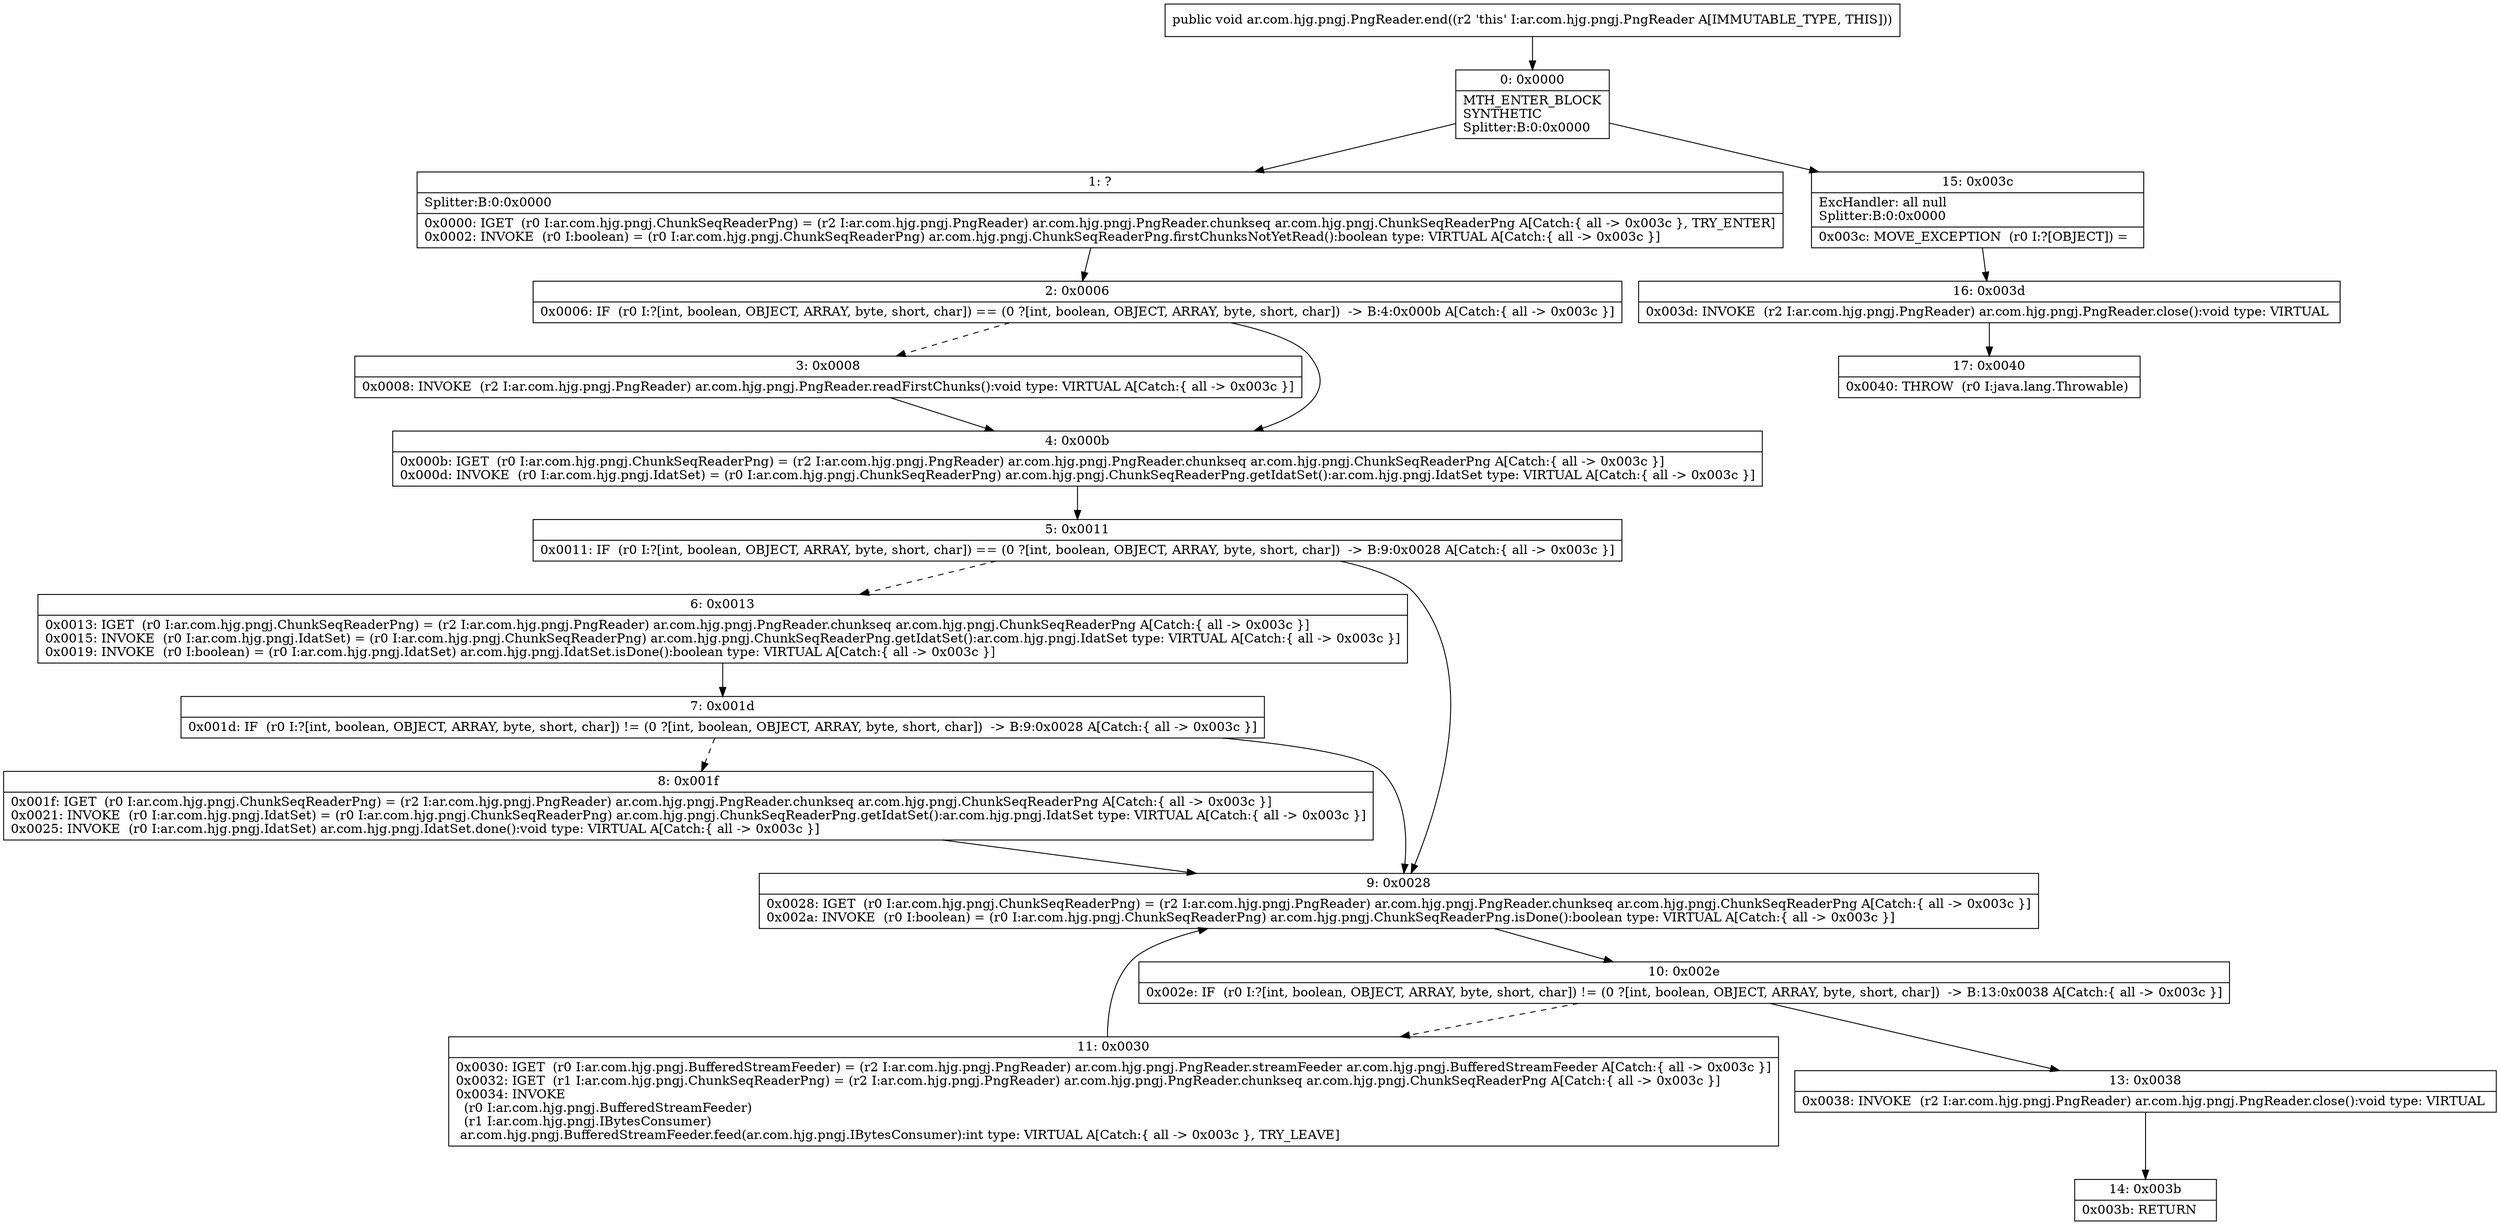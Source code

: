 digraph "CFG forar.com.hjg.pngj.PngReader.end()V" {
Node_0 [shape=record,label="{0\:\ 0x0000|MTH_ENTER_BLOCK\lSYNTHETIC\lSplitter:B:0:0x0000\l}"];
Node_1 [shape=record,label="{1\:\ ?|Splitter:B:0:0x0000\l|0x0000: IGET  (r0 I:ar.com.hjg.pngj.ChunkSeqReaderPng) = (r2 I:ar.com.hjg.pngj.PngReader) ar.com.hjg.pngj.PngReader.chunkseq ar.com.hjg.pngj.ChunkSeqReaderPng A[Catch:\{ all \-\> 0x003c \}, TRY_ENTER]\l0x0002: INVOKE  (r0 I:boolean) = (r0 I:ar.com.hjg.pngj.ChunkSeqReaderPng) ar.com.hjg.pngj.ChunkSeqReaderPng.firstChunksNotYetRead():boolean type: VIRTUAL A[Catch:\{ all \-\> 0x003c \}]\l}"];
Node_2 [shape=record,label="{2\:\ 0x0006|0x0006: IF  (r0 I:?[int, boolean, OBJECT, ARRAY, byte, short, char]) == (0 ?[int, boolean, OBJECT, ARRAY, byte, short, char])  \-\> B:4:0x000b A[Catch:\{ all \-\> 0x003c \}]\l}"];
Node_3 [shape=record,label="{3\:\ 0x0008|0x0008: INVOKE  (r2 I:ar.com.hjg.pngj.PngReader) ar.com.hjg.pngj.PngReader.readFirstChunks():void type: VIRTUAL A[Catch:\{ all \-\> 0x003c \}]\l}"];
Node_4 [shape=record,label="{4\:\ 0x000b|0x000b: IGET  (r0 I:ar.com.hjg.pngj.ChunkSeqReaderPng) = (r2 I:ar.com.hjg.pngj.PngReader) ar.com.hjg.pngj.PngReader.chunkseq ar.com.hjg.pngj.ChunkSeqReaderPng A[Catch:\{ all \-\> 0x003c \}]\l0x000d: INVOKE  (r0 I:ar.com.hjg.pngj.IdatSet) = (r0 I:ar.com.hjg.pngj.ChunkSeqReaderPng) ar.com.hjg.pngj.ChunkSeqReaderPng.getIdatSet():ar.com.hjg.pngj.IdatSet type: VIRTUAL A[Catch:\{ all \-\> 0x003c \}]\l}"];
Node_5 [shape=record,label="{5\:\ 0x0011|0x0011: IF  (r0 I:?[int, boolean, OBJECT, ARRAY, byte, short, char]) == (0 ?[int, boolean, OBJECT, ARRAY, byte, short, char])  \-\> B:9:0x0028 A[Catch:\{ all \-\> 0x003c \}]\l}"];
Node_6 [shape=record,label="{6\:\ 0x0013|0x0013: IGET  (r0 I:ar.com.hjg.pngj.ChunkSeqReaderPng) = (r2 I:ar.com.hjg.pngj.PngReader) ar.com.hjg.pngj.PngReader.chunkseq ar.com.hjg.pngj.ChunkSeqReaderPng A[Catch:\{ all \-\> 0x003c \}]\l0x0015: INVOKE  (r0 I:ar.com.hjg.pngj.IdatSet) = (r0 I:ar.com.hjg.pngj.ChunkSeqReaderPng) ar.com.hjg.pngj.ChunkSeqReaderPng.getIdatSet():ar.com.hjg.pngj.IdatSet type: VIRTUAL A[Catch:\{ all \-\> 0x003c \}]\l0x0019: INVOKE  (r0 I:boolean) = (r0 I:ar.com.hjg.pngj.IdatSet) ar.com.hjg.pngj.IdatSet.isDone():boolean type: VIRTUAL A[Catch:\{ all \-\> 0x003c \}]\l}"];
Node_7 [shape=record,label="{7\:\ 0x001d|0x001d: IF  (r0 I:?[int, boolean, OBJECT, ARRAY, byte, short, char]) != (0 ?[int, boolean, OBJECT, ARRAY, byte, short, char])  \-\> B:9:0x0028 A[Catch:\{ all \-\> 0x003c \}]\l}"];
Node_8 [shape=record,label="{8\:\ 0x001f|0x001f: IGET  (r0 I:ar.com.hjg.pngj.ChunkSeqReaderPng) = (r2 I:ar.com.hjg.pngj.PngReader) ar.com.hjg.pngj.PngReader.chunkseq ar.com.hjg.pngj.ChunkSeqReaderPng A[Catch:\{ all \-\> 0x003c \}]\l0x0021: INVOKE  (r0 I:ar.com.hjg.pngj.IdatSet) = (r0 I:ar.com.hjg.pngj.ChunkSeqReaderPng) ar.com.hjg.pngj.ChunkSeqReaderPng.getIdatSet():ar.com.hjg.pngj.IdatSet type: VIRTUAL A[Catch:\{ all \-\> 0x003c \}]\l0x0025: INVOKE  (r0 I:ar.com.hjg.pngj.IdatSet) ar.com.hjg.pngj.IdatSet.done():void type: VIRTUAL A[Catch:\{ all \-\> 0x003c \}]\l}"];
Node_9 [shape=record,label="{9\:\ 0x0028|0x0028: IGET  (r0 I:ar.com.hjg.pngj.ChunkSeqReaderPng) = (r2 I:ar.com.hjg.pngj.PngReader) ar.com.hjg.pngj.PngReader.chunkseq ar.com.hjg.pngj.ChunkSeqReaderPng A[Catch:\{ all \-\> 0x003c \}]\l0x002a: INVOKE  (r0 I:boolean) = (r0 I:ar.com.hjg.pngj.ChunkSeqReaderPng) ar.com.hjg.pngj.ChunkSeqReaderPng.isDone():boolean type: VIRTUAL A[Catch:\{ all \-\> 0x003c \}]\l}"];
Node_10 [shape=record,label="{10\:\ 0x002e|0x002e: IF  (r0 I:?[int, boolean, OBJECT, ARRAY, byte, short, char]) != (0 ?[int, boolean, OBJECT, ARRAY, byte, short, char])  \-\> B:13:0x0038 A[Catch:\{ all \-\> 0x003c \}]\l}"];
Node_11 [shape=record,label="{11\:\ 0x0030|0x0030: IGET  (r0 I:ar.com.hjg.pngj.BufferedStreamFeeder) = (r2 I:ar.com.hjg.pngj.PngReader) ar.com.hjg.pngj.PngReader.streamFeeder ar.com.hjg.pngj.BufferedStreamFeeder A[Catch:\{ all \-\> 0x003c \}]\l0x0032: IGET  (r1 I:ar.com.hjg.pngj.ChunkSeqReaderPng) = (r2 I:ar.com.hjg.pngj.PngReader) ar.com.hjg.pngj.PngReader.chunkseq ar.com.hjg.pngj.ChunkSeqReaderPng A[Catch:\{ all \-\> 0x003c \}]\l0x0034: INVOKE  \l  (r0 I:ar.com.hjg.pngj.BufferedStreamFeeder)\l  (r1 I:ar.com.hjg.pngj.IBytesConsumer)\l ar.com.hjg.pngj.BufferedStreamFeeder.feed(ar.com.hjg.pngj.IBytesConsumer):int type: VIRTUAL A[Catch:\{ all \-\> 0x003c \}, TRY_LEAVE]\l}"];
Node_13 [shape=record,label="{13\:\ 0x0038|0x0038: INVOKE  (r2 I:ar.com.hjg.pngj.PngReader) ar.com.hjg.pngj.PngReader.close():void type: VIRTUAL \l}"];
Node_14 [shape=record,label="{14\:\ 0x003b|0x003b: RETURN   \l}"];
Node_15 [shape=record,label="{15\:\ 0x003c|ExcHandler: all null\lSplitter:B:0:0x0000\l|0x003c: MOVE_EXCEPTION  (r0 I:?[OBJECT]) =  \l}"];
Node_16 [shape=record,label="{16\:\ 0x003d|0x003d: INVOKE  (r2 I:ar.com.hjg.pngj.PngReader) ar.com.hjg.pngj.PngReader.close():void type: VIRTUAL \l}"];
Node_17 [shape=record,label="{17\:\ 0x0040|0x0040: THROW  (r0 I:java.lang.Throwable) \l}"];
MethodNode[shape=record,label="{public void ar.com.hjg.pngj.PngReader.end((r2 'this' I:ar.com.hjg.pngj.PngReader A[IMMUTABLE_TYPE, THIS])) }"];
MethodNode -> Node_0;
Node_0 -> Node_1;
Node_0 -> Node_15;
Node_1 -> Node_2;
Node_2 -> Node_3[style=dashed];
Node_2 -> Node_4;
Node_3 -> Node_4;
Node_4 -> Node_5;
Node_5 -> Node_6[style=dashed];
Node_5 -> Node_9;
Node_6 -> Node_7;
Node_7 -> Node_8[style=dashed];
Node_7 -> Node_9;
Node_8 -> Node_9;
Node_9 -> Node_10;
Node_10 -> Node_11[style=dashed];
Node_10 -> Node_13;
Node_11 -> Node_9;
Node_13 -> Node_14;
Node_15 -> Node_16;
Node_16 -> Node_17;
}


